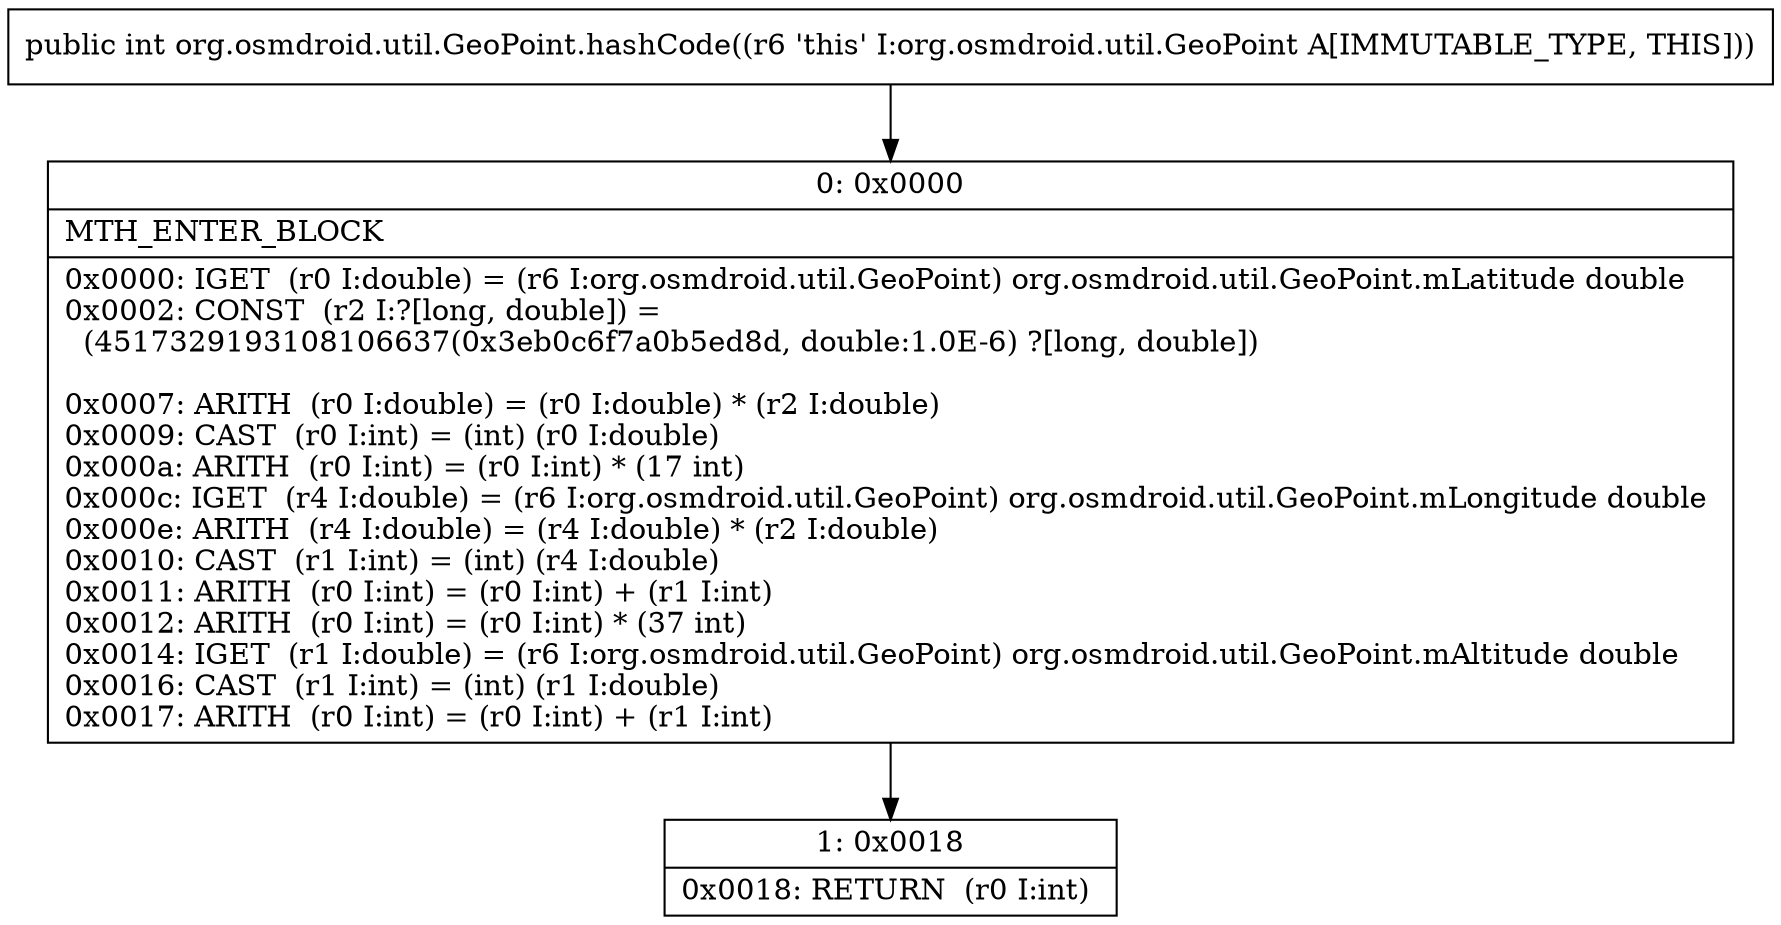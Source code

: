 digraph "CFG fororg.osmdroid.util.GeoPoint.hashCode()I" {
Node_0 [shape=record,label="{0\:\ 0x0000|MTH_ENTER_BLOCK\l|0x0000: IGET  (r0 I:double) = (r6 I:org.osmdroid.util.GeoPoint) org.osmdroid.util.GeoPoint.mLatitude double \l0x0002: CONST  (r2 I:?[long, double]) = \l  (4517329193108106637(0x3eb0c6f7a0b5ed8d, double:1.0E\-6) ?[long, double])\l \l0x0007: ARITH  (r0 I:double) = (r0 I:double) * (r2 I:double) \l0x0009: CAST  (r0 I:int) = (int) (r0 I:double) \l0x000a: ARITH  (r0 I:int) = (r0 I:int) * (17 int) \l0x000c: IGET  (r4 I:double) = (r6 I:org.osmdroid.util.GeoPoint) org.osmdroid.util.GeoPoint.mLongitude double \l0x000e: ARITH  (r4 I:double) = (r4 I:double) * (r2 I:double) \l0x0010: CAST  (r1 I:int) = (int) (r4 I:double) \l0x0011: ARITH  (r0 I:int) = (r0 I:int) + (r1 I:int) \l0x0012: ARITH  (r0 I:int) = (r0 I:int) * (37 int) \l0x0014: IGET  (r1 I:double) = (r6 I:org.osmdroid.util.GeoPoint) org.osmdroid.util.GeoPoint.mAltitude double \l0x0016: CAST  (r1 I:int) = (int) (r1 I:double) \l0x0017: ARITH  (r0 I:int) = (r0 I:int) + (r1 I:int) \l}"];
Node_1 [shape=record,label="{1\:\ 0x0018|0x0018: RETURN  (r0 I:int) \l}"];
MethodNode[shape=record,label="{public int org.osmdroid.util.GeoPoint.hashCode((r6 'this' I:org.osmdroid.util.GeoPoint A[IMMUTABLE_TYPE, THIS])) }"];
MethodNode -> Node_0;
Node_0 -> Node_1;
}

